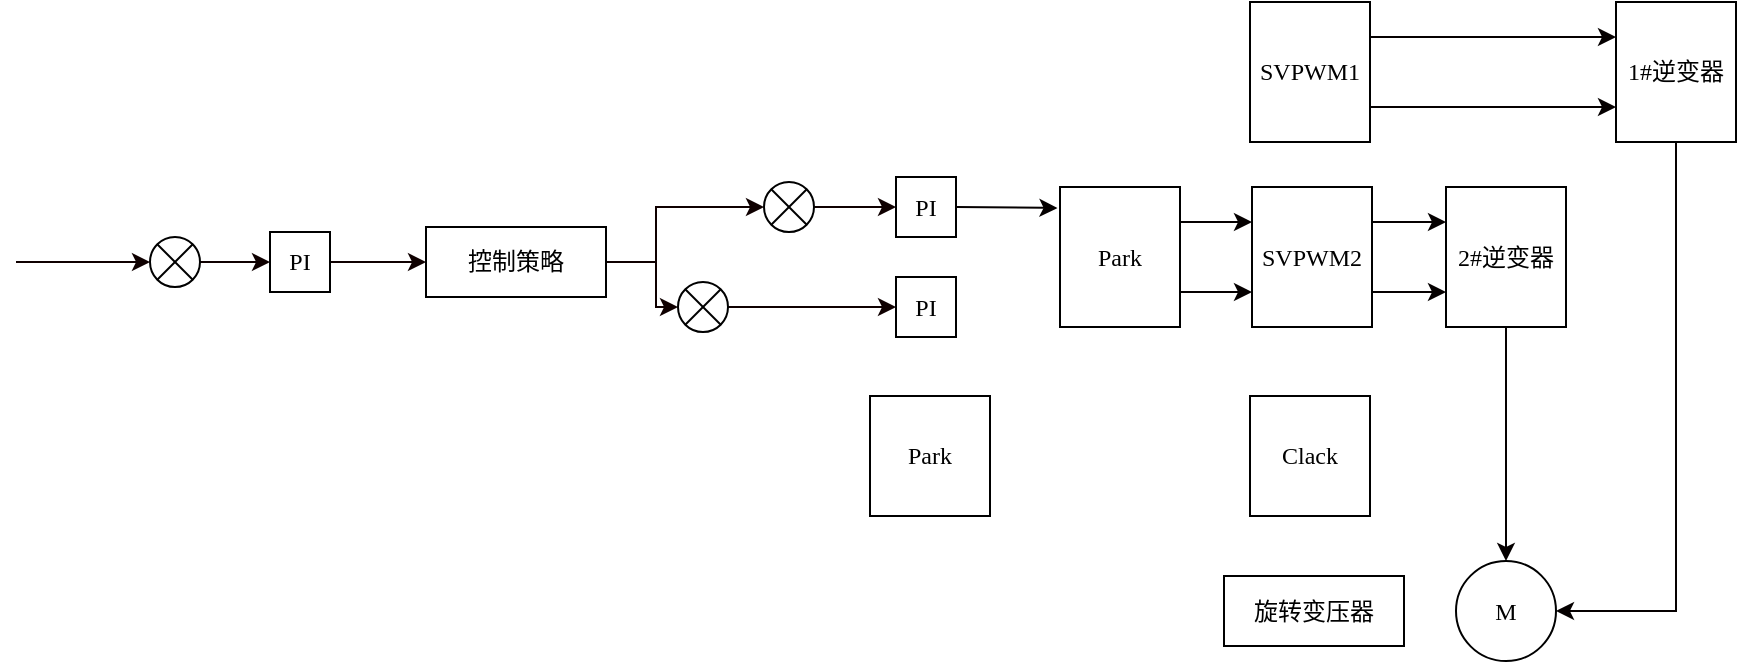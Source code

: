 <mxfile>
    <diagram id="MokA4s7qskWpbN7ULTWo" name="Page-1">
        <mxGraphModel dx="882" dy="1449" grid="1" gridSize="10" guides="1" tooltips="1" connect="1" arrows="1" fold="1" page="0" pageScale="1" pageWidth="850" pageHeight="1100" background="#ffffff" math="0" shadow="0">
            <root>
                <mxCell id="0"/>
                <mxCell id="1" parent="0"/>
                <mxCell id="23" style="edgeStyle=none;html=1;exitX=1;exitY=0.5;exitDx=0;exitDy=0;entryX=0;entryY=0.5;entryDx=0;entryDy=0;strokeColor=#0f0000;fontFamily=Times New Roman;fontColor=#000000;" parent="1" source="2" target="3" edge="1">
                    <mxGeometry relative="1" as="geometry"/>
                </mxCell>
                <mxCell id="2" value="" style="shape=sumEllipse;perimeter=ellipsePerimeter;whiteSpace=wrap;html=1;backgroundOutline=1;strokeColor=#000000;fillColor=none;fontFamily=Times New Roman;" parent="1" vertex="1">
                    <mxGeometry x="147" y="-422.5" width="25" height="25" as="geometry"/>
                </mxCell>
                <mxCell id="24" style="edgeStyle=none;html=1;exitX=1;exitY=0.5;exitDx=0;exitDy=0;entryX=0;entryY=0.5;entryDx=0;entryDy=0;strokeColor=#0f0000;fontFamily=Times New Roman;fontColor=#000000;" parent="1" source="3" target="4" edge="1">
                    <mxGeometry relative="1" as="geometry"/>
                </mxCell>
                <mxCell id="3" value="PI" style="rounded=0;whiteSpace=wrap;html=1;strokeColor=#000000;fillColor=none;fontColor=#000000;imageWidth=24;fontFamily=Times New Roman;" parent="1" vertex="1">
                    <mxGeometry x="207" y="-425" width="30" height="30" as="geometry"/>
                </mxCell>
                <mxCell id="25" style="edgeStyle=orthogonalEdgeStyle;html=1;exitX=1;exitY=0.5;exitDx=0;exitDy=0;entryX=0;entryY=0.5;entryDx=0;entryDy=0;strokeColor=#0f0000;fontFamily=Times New Roman;fontColor=#000000;rounded=0;" parent="1" source="4" target="8" edge="1">
                    <mxGeometry relative="1" as="geometry">
                        <Array as="points">
                            <mxPoint x="400" y="-410"/>
                            <mxPoint x="400" y="-438"/>
                        </Array>
                    </mxGeometry>
                </mxCell>
                <mxCell id="26" style="edgeStyle=orthogonalEdgeStyle;html=1;exitX=1;exitY=0.5;exitDx=0;exitDy=0;entryX=0;entryY=0.5;entryDx=0;entryDy=0;strokeColor=#0f0000;fontFamily=Times New Roman;fontColor=#000000;rounded=0;" parent="1" source="4" target="9" edge="1">
                    <mxGeometry relative="1" as="geometry">
                        <Array as="points">
                            <mxPoint x="400" y="-410"/>
                            <mxPoint x="400" y="-388"/>
                        </Array>
                    </mxGeometry>
                </mxCell>
                <mxCell id="4" value="控制策略" style="rounded=0;whiteSpace=wrap;html=1;strokeColor=#000000;fillColor=none;fontColor=#000000;fontFamily=Times New Roman;" parent="1" vertex="1">
                    <mxGeometry x="285" y="-427.5" width="90" height="35" as="geometry"/>
                </mxCell>
                <mxCell id="43" style="edgeStyle=none;html=1;exitX=1;exitY=0.25;exitDx=0;exitDy=0;entryX=0;entryY=0.25;entryDx=0;entryDy=0;strokeColor=#050000;endSize=6;" edge="1" parent="1" source="7" target="15">
                    <mxGeometry relative="1" as="geometry"/>
                </mxCell>
                <mxCell id="44" style="edgeStyle=none;html=1;exitX=1;exitY=0.75;exitDx=0;exitDy=0;entryX=0;entryY=0.75;entryDx=0;entryDy=0;strokeColor=#050000;endSize=6;" edge="1" parent="1" source="7" target="15">
                    <mxGeometry relative="1" as="geometry"/>
                </mxCell>
                <mxCell id="7" value="Park" style="rounded=0;whiteSpace=wrap;html=1;strokeColor=#000000;fillColor=none;fontColor=#000000;fontFamily=Times New Roman;" parent="1" vertex="1">
                    <mxGeometry x="602" y="-447.5" width="60" height="70" as="geometry"/>
                </mxCell>
                <mxCell id="28" style="edgeStyle=orthogonalEdgeStyle;rounded=0;html=1;exitX=1;exitY=0.5;exitDx=0;exitDy=0;entryX=0;entryY=0.5;entryDx=0;entryDy=0;strokeColor=#0f0000;fontFamily=Times New Roman;fontColor=#000000;" parent="1" source="8" target="11" edge="1">
                    <mxGeometry relative="1" as="geometry"/>
                </mxCell>
                <mxCell id="8" value="" style="shape=sumEllipse;perimeter=ellipsePerimeter;whiteSpace=wrap;html=1;backgroundOutline=1;strokeColor=#000000;fillColor=none;fontFamily=Times New Roman;" parent="1" vertex="1">
                    <mxGeometry x="454" y="-450" width="25" height="25" as="geometry"/>
                </mxCell>
                <mxCell id="29" style="edgeStyle=orthogonalEdgeStyle;rounded=0;html=1;exitX=1;exitY=0.5;exitDx=0;exitDy=0;entryX=0;entryY=0.5;entryDx=0;entryDy=0;strokeColor=#0f0000;fontFamily=Times New Roman;fontColor=#000000;" parent="1" source="9" target="10" edge="1">
                    <mxGeometry relative="1" as="geometry"/>
                </mxCell>
                <mxCell id="9" value="" style="shape=sumEllipse;perimeter=ellipsePerimeter;whiteSpace=wrap;html=1;backgroundOutline=1;strokeColor=#000000;fillColor=none;fontFamily=Times New Roman;" parent="1" vertex="1">
                    <mxGeometry x="411" y="-400" width="25" height="25" as="geometry"/>
                </mxCell>
                <mxCell id="47" style="edgeStyle=none;html=1;exitX=1;exitY=0.25;exitDx=0;exitDy=0;entryX=0;entryY=0.25;entryDx=0;entryDy=0;strokeColor=#050000;endSize=6;" edge="1" parent="1" source="14" target="16">
                    <mxGeometry relative="1" as="geometry"/>
                </mxCell>
                <mxCell id="48" style="edgeStyle=none;html=1;exitX=1;exitY=0.75;exitDx=0;exitDy=0;entryX=0;entryY=0.75;entryDx=0;entryDy=0;strokeColor=#050000;endSize=6;" edge="1" parent="1" source="14" target="16">
                    <mxGeometry relative="1" as="geometry"/>
                </mxCell>
                <mxCell id="14" value="SVPWM1" style="rounded=0;whiteSpace=wrap;html=1;strokeColor=#000000;fillColor=none;fontColor=#000000;fontFamily=Times New Roman;" parent="1" vertex="1">
                    <mxGeometry x="697" y="-540" width="60" height="70" as="geometry"/>
                </mxCell>
                <mxCell id="45" style="edgeStyle=none;html=1;exitX=1;exitY=0.25;exitDx=0;exitDy=0;entryX=0;entryY=0.25;entryDx=0;entryDy=0;strokeColor=#050000;endSize=6;" edge="1" parent="1" source="15" target="17">
                    <mxGeometry relative="1" as="geometry"/>
                </mxCell>
                <mxCell id="46" style="edgeStyle=none;html=1;exitX=1;exitY=0.75;exitDx=0;exitDy=0;entryX=0;entryY=0.75;entryDx=0;entryDy=0;strokeColor=#050000;endSize=6;" edge="1" parent="1" source="15" target="17">
                    <mxGeometry relative="1" as="geometry"/>
                </mxCell>
                <mxCell id="15" value="SVPWM2" style="rounded=0;whiteSpace=wrap;html=1;strokeColor=#000000;fillColor=none;fontColor=#000000;fontFamily=Times New Roman;" parent="1" vertex="1">
                    <mxGeometry x="698" y="-447.5" width="60" height="70" as="geometry"/>
                </mxCell>
                <mxCell id="54" style="edgeStyle=orthogonalEdgeStyle;html=1;exitX=0.5;exitY=1;exitDx=0;exitDy=0;entryX=1;entryY=0.5;entryDx=0;entryDy=0;strokeColor=#050000;endSize=6;rounded=0;" edge="1" parent="1" source="16" target="18">
                    <mxGeometry relative="1" as="geometry"/>
                </mxCell>
                <mxCell id="16" value="1#逆变器" style="rounded=0;whiteSpace=wrap;html=1;strokeColor=#000000;fillColor=none;fontColor=#000000;fontFamily=Times New Roman;" parent="1" vertex="1">
                    <mxGeometry x="880" y="-540" width="60" height="70" as="geometry"/>
                </mxCell>
                <mxCell id="53" style="edgeStyle=none;html=1;exitX=0.5;exitY=1;exitDx=0;exitDy=0;entryX=0.5;entryY=0;entryDx=0;entryDy=0;strokeColor=#050000;endSize=6;" edge="1" parent="1" source="17" target="18">
                    <mxGeometry relative="1" as="geometry"/>
                </mxCell>
                <mxCell id="17" value="2#逆变器" style="rounded=0;whiteSpace=wrap;html=1;strokeColor=#000000;fillColor=none;fontColor=#000000;fontFamily=Times New Roman;" parent="1" vertex="1">
                    <mxGeometry x="795" y="-447.5" width="60" height="70" as="geometry"/>
                </mxCell>
                <mxCell id="18" value="M" style="ellipse;whiteSpace=wrap;html=1;aspect=fixed;strokeColor=#000000;fontColor=#000000;fillColor=none;fontFamily=Times New Roman;" parent="1" vertex="1">
                    <mxGeometry x="800" y="-260.5" width="50" height="50" as="geometry"/>
                </mxCell>
                <mxCell id="19" value="Clack" style="rounded=0;whiteSpace=wrap;html=1;strokeColor=#000000;fillColor=none;fontColor=#000000;fontFamily=Times New Roman;" parent="1" vertex="1">
                    <mxGeometry x="697" y="-343" width="60" height="60" as="geometry"/>
                </mxCell>
                <mxCell id="20" value="Park" style="rounded=0;whiteSpace=wrap;html=1;strokeColor=#000000;fillColor=none;fontColor=#000000;fontFamily=Times New Roman;" parent="1" vertex="1">
                    <mxGeometry x="507" y="-343" width="60" height="60" as="geometry"/>
                </mxCell>
                <mxCell id="21" value="旋转变压器" style="rounded=0;whiteSpace=wrap;html=1;strokeColor=#000000;fillColor=none;fontColor=#000000;fontFamily=Times New Roman;" parent="1" vertex="1">
                    <mxGeometry x="684" y="-253" width="90" height="35" as="geometry"/>
                </mxCell>
                <mxCell id="22" value="" style="endArrow=classic;html=1;fontFamily=Times New Roman;fontColor=#000000;entryX=0;entryY=0.5;entryDx=0;entryDy=0;strokeColor=#0f0000;" parent="1" target="2" edge="1">
                    <mxGeometry width="50" height="50" relative="1" as="geometry">
                        <mxPoint x="80" y="-410" as="sourcePoint"/>
                        <mxPoint x="490" y="-350" as="targetPoint"/>
                    </mxGeometry>
                </mxCell>
                <mxCell id="37" value="" style="group" vertex="1" connectable="0" parent="1">
                    <mxGeometry x="520" y="-452.5" width="30" height="80" as="geometry"/>
                </mxCell>
                <mxCell id="10" value="PI" style="rounded=0;whiteSpace=wrap;html=1;strokeColor=#000000;fillColor=none;fontColor=#000000;imageWidth=24;fontFamily=Times New Roman;" parent="37" vertex="1">
                    <mxGeometry y="50" width="30" height="30" as="geometry"/>
                </mxCell>
                <mxCell id="11" value="PI" style="rounded=0;whiteSpace=wrap;html=1;strokeColor=#000000;fillColor=none;fontColor=#000000;imageWidth=24;fontFamily=Times New Roman;" parent="37" vertex="1">
                    <mxGeometry width="30" height="30" as="geometry"/>
                </mxCell>
                <mxCell id="42" style="edgeStyle=none;html=1;exitX=1;exitY=0.5;exitDx=0;exitDy=0;entryX=-0.021;entryY=0.15;entryDx=0;entryDy=0;entryPerimeter=0;strokeColor=#050000;endSize=6;" edge="1" parent="1" source="11" target="7">
                    <mxGeometry relative="1" as="geometry"/>
                </mxCell>
            </root>
        </mxGraphModel>
    </diagram>
</mxfile>
